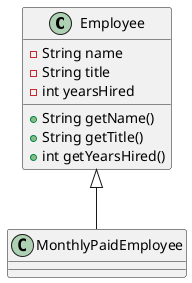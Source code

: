 @startuml

class Employee{
 - String name
 - String title
 - int yearsHired
 + String getName()
 + String getTitle()
 + int getYearsHired()
 }

 class MonthlyPaidEmployee

 Employee <|-- MonthlyPaidEmployee